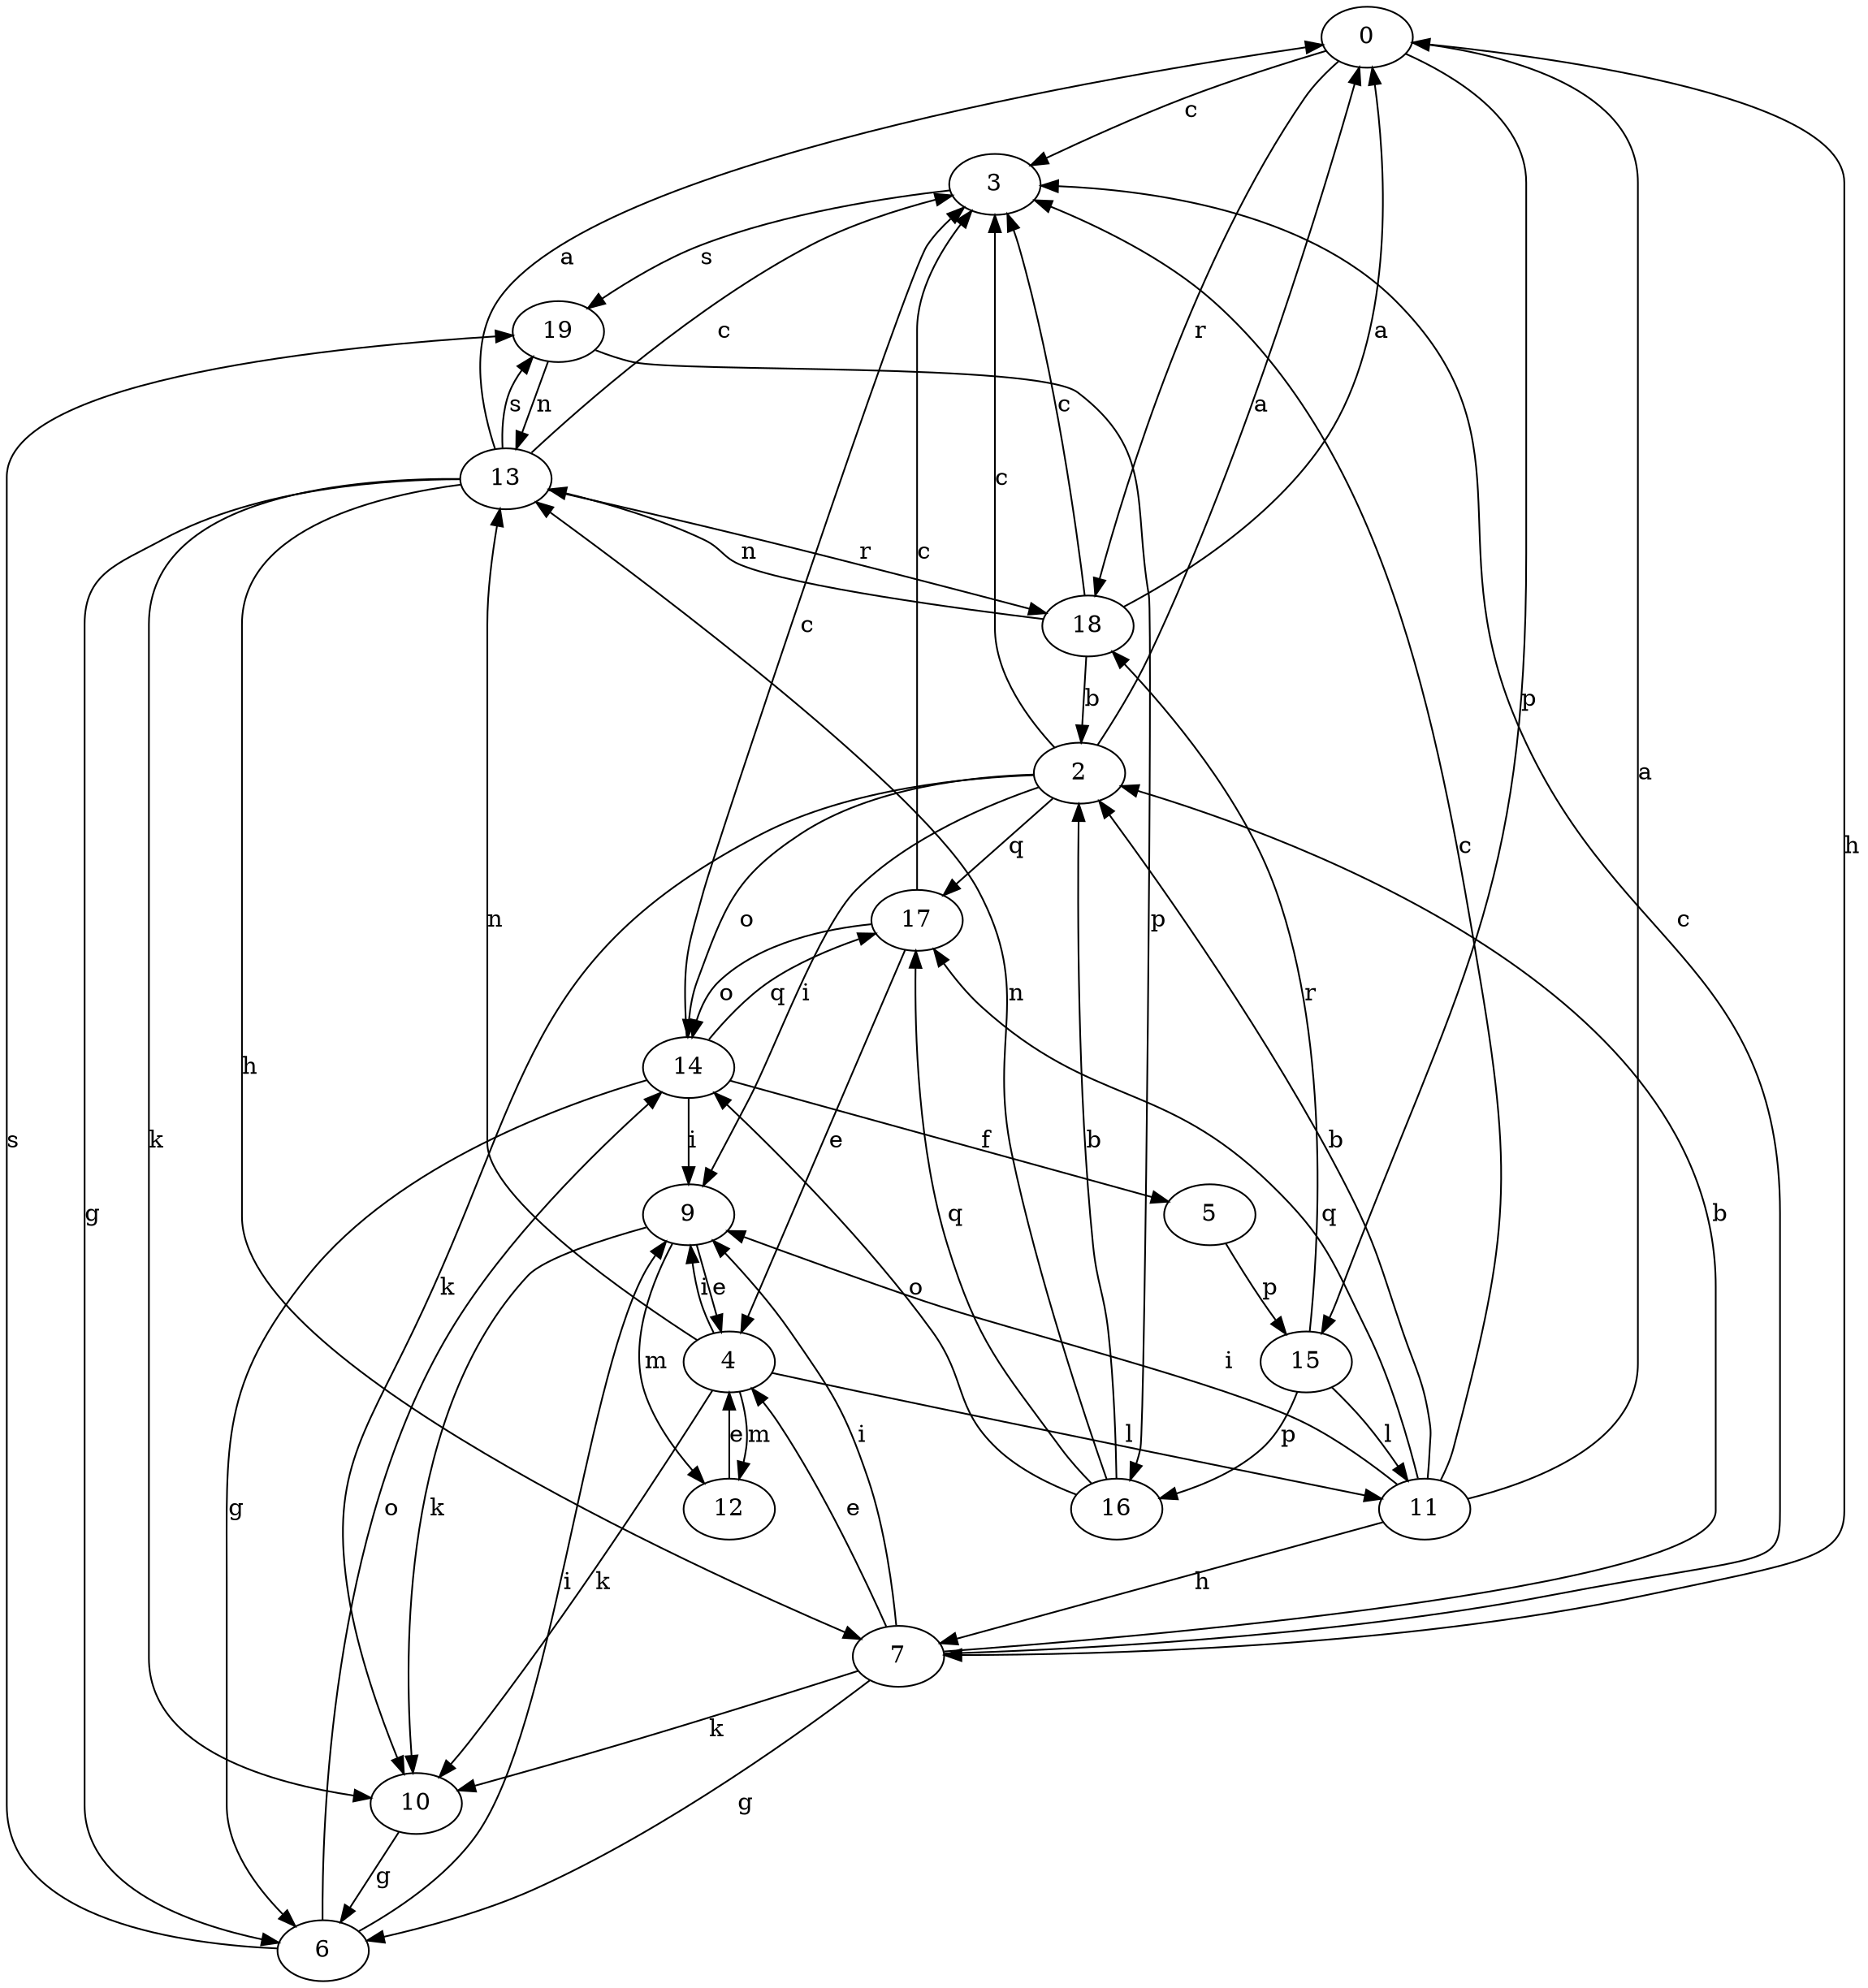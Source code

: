 strict digraph  {
0;
2;
3;
4;
5;
6;
7;
9;
10;
11;
12;
13;
14;
15;
16;
17;
18;
19;
0 -> 3  [label=c];
0 -> 7  [label=h];
0 -> 15  [label=p];
0 -> 18  [label=r];
2 -> 0  [label=a];
2 -> 3  [label=c];
2 -> 9  [label=i];
2 -> 10  [label=k];
2 -> 14  [label=o];
2 -> 17  [label=q];
3 -> 19  [label=s];
4 -> 9  [label=i];
4 -> 10  [label=k];
4 -> 11  [label=l];
4 -> 12  [label=m];
4 -> 13  [label=n];
5 -> 15  [label=p];
6 -> 9  [label=i];
6 -> 14  [label=o];
6 -> 19  [label=s];
7 -> 2  [label=b];
7 -> 3  [label=c];
7 -> 4  [label=e];
7 -> 6  [label=g];
7 -> 9  [label=i];
7 -> 10  [label=k];
9 -> 4  [label=e];
9 -> 10  [label=k];
9 -> 12  [label=m];
10 -> 6  [label=g];
11 -> 0  [label=a];
11 -> 2  [label=b];
11 -> 3  [label=c];
11 -> 7  [label=h];
11 -> 9  [label=i];
11 -> 17  [label=q];
12 -> 4  [label=e];
13 -> 0  [label=a];
13 -> 3  [label=c];
13 -> 6  [label=g];
13 -> 7  [label=h];
13 -> 10  [label=k];
13 -> 18  [label=r];
13 -> 19  [label=s];
14 -> 3  [label=c];
14 -> 5  [label=f];
14 -> 6  [label=g];
14 -> 9  [label=i];
14 -> 17  [label=q];
15 -> 11  [label=l];
15 -> 16  [label=p];
15 -> 18  [label=r];
16 -> 2  [label=b];
16 -> 13  [label=n];
16 -> 14  [label=o];
16 -> 17  [label=q];
17 -> 3  [label=c];
17 -> 4  [label=e];
17 -> 14  [label=o];
18 -> 0  [label=a];
18 -> 2  [label=b];
18 -> 3  [label=c];
18 -> 13  [label=n];
19 -> 13  [label=n];
19 -> 16  [label=p];
}
